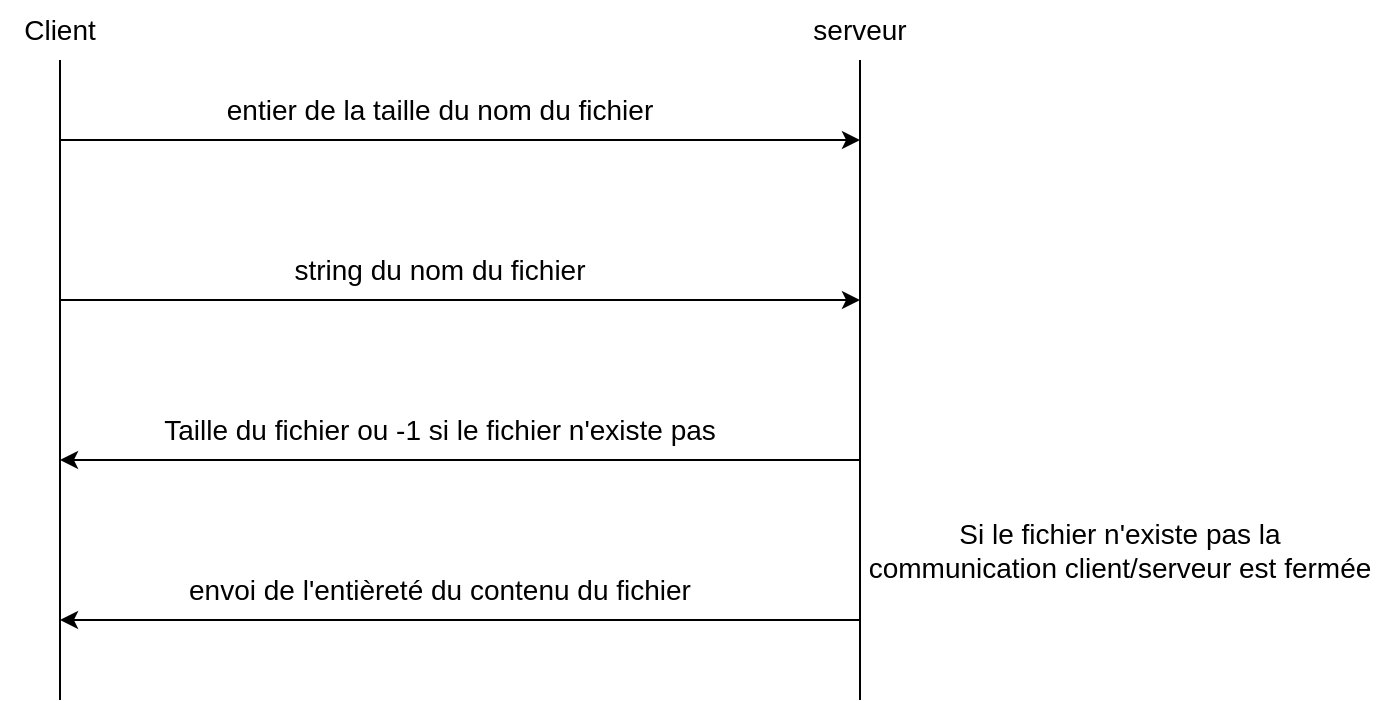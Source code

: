 <mxfile version="16.5.2" type="device"><diagram id="EzknV4vrXtdMTsb4mSIc" name="Page-1"><mxGraphModel dx="1024" dy="566" grid="1" gridSize="10" guides="1" tooltips="1" connect="1" arrows="1" fold="1" page="1" pageScale="1" pageWidth="850" pageHeight="1100" math="0" shadow="0"><root><mxCell id="0"/><mxCell id="1" parent="0"/><mxCell id="HmDkkWHDEEoavgmJ92DL-2" value="" style="endArrow=none;html=1;rounded=0;" edge="1" parent="1"><mxGeometry width="50" height="50" relative="1" as="geometry"><mxPoint x="160" y="480" as="sourcePoint"/><mxPoint x="160" y="160" as="targetPoint"/></mxGeometry></mxCell><mxCell id="HmDkkWHDEEoavgmJ92DL-3" value="" style="endArrow=none;html=1;rounded=0;" edge="1" parent="1"><mxGeometry width="50" height="50" relative="1" as="geometry"><mxPoint x="560" y="480" as="sourcePoint"/><mxPoint x="560" y="160" as="targetPoint"/></mxGeometry></mxCell><mxCell id="HmDkkWHDEEoavgmJ92DL-4" value="&lt;font style=&quot;font-size: 14px&quot;&gt;Client&lt;/font&gt;" style="text;html=1;strokeColor=none;fillColor=none;align=center;verticalAlign=middle;whiteSpace=wrap;rounded=0;" vertex="1" parent="1"><mxGeometry x="130" y="130" width="60" height="30" as="geometry"/></mxCell><mxCell id="HmDkkWHDEEoavgmJ92DL-5" value="&lt;font style=&quot;font-size: 14px&quot;&gt;serveur&lt;br&gt;&lt;/font&gt;" style="text;html=1;strokeColor=none;fillColor=none;align=center;verticalAlign=middle;whiteSpace=wrap;rounded=0;" vertex="1" parent="1"><mxGeometry x="530" y="130" width="60" height="30" as="geometry"/></mxCell><mxCell id="HmDkkWHDEEoavgmJ92DL-9" value="" style="endArrow=classic;html=1;rounded=0;fontSize=14;" edge="1" parent="1"><mxGeometry width="50" height="50" relative="1" as="geometry"><mxPoint x="160" y="200" as="sourcePoint"/><mxPoint x="560" y="200" as="targetPoint"/></mxGeometry></mxCell><mxCell id="HmDkkWHDEEoavgmJ92DL-11" value="entier de la taille du nom du fichier" style="text;html=1;strokeColor=none;fillColor=none;align=center;verticalAlign=middle;whiteSpace=wrap;rounded=0;fontSize=14;" vertex="1" parent="1"><mxGeometry x="200" y="170" width="300" height="30" as="geometry"/></mxCell><mxCell id="HmDkkWHDEEoavgmJ92DL-12" value="" style="endArrow=classic;html=1;rounded=0;fontSize=14;" edge="1" parent="1"><mxGeometry width="50" height="50" relative="1" as="geometry"><mxPoint x="160" y="280" as="sourcePoint"/><mxPoint x="560" y="280" as="targetPoint"/></mxGeometry></mxCell><mxCell id="HmDkkWHDEEoavgmJ92DL-13" value="string du nom du fichier" style="text;html=1;strokeColor=none;fillColor=none;align=center;verticalAlign=middle;whiteSpace=wrap;rounded=0;fontSize=14;" vertex="1" parent="1"><mxGeometry x="200" y="250" width="300" height="30" as="geometry"/></mxCell><mxCell id="HmDkkWHDEEoavgmJ92DL-14" value="" style="endArrow=classic;html=1;rounded=0;fontSize=14;" edge="1" parent="1"><mxGeometry width="50" height="50" relative="1" as="geometry"><mxPoint x="560" y="360" as="sourcePoint"/><mxPoint x="160" y="360" as="targetPoint"/></mxGeometry></mxCell><mxCell id="HmDkkWHDEEoavgmJ92DL-15" value="Taille du fichier ou -1 si le fichier n'existe pas" style="text;html=1;strokeColor=none;fillColor=none;align=center;verticalAlign=middle;whiteSpace=wrap;rounded=0;fontSize=14;" vertex="1" parent="1"><mxGeometry x="200" y="330" width="300" height="30" as="geometry"/></mxCell><mxCell id="HmDkkWHDEEoavgmJ92DL-16" value="" style="endArrow=classic;html=1;rounded=0;fontSize=14;" edge="1" parent="1"><mxGeometry width="50" height="50" relative="1" as="geometry"><mxPoint x="560" y="440" as="sourcePoint"/><mxPoint x="160" y="440" as="targetPoint"/></mxGeometry></mxCell><mxCell id="HmDkkWHDEEoavgmJ92DL-18" value="envoi de l'entièreté du contenu du fichier" style="text;html=1;strokeColor=none;fillColor=none;align=center;verticalAlign=middle;whiteSpace=wrap;rounded=0;fontSize=14;" vertex="1" parent="1"><mxGeometry x="205" y="410" width="290" height="30" as="geometry"/></mxCell><mxCell id="HmDkkWHDEEoavgmJ92DL-38" value="Si le fichier n'existe pas la communication client/serveur est fermée" style="text;html=1;strokeColor=none;fillColor=none;align=center;verticalAlign=middle;whiteSpace=wrap;rounded=0;fontSize=14;" vertex="1" parent="1"><mxGeometry x="560" y="390" width="260" height="30" as="geometry"/></mxCell></root></mxGraphModel></diagram></mxfile>